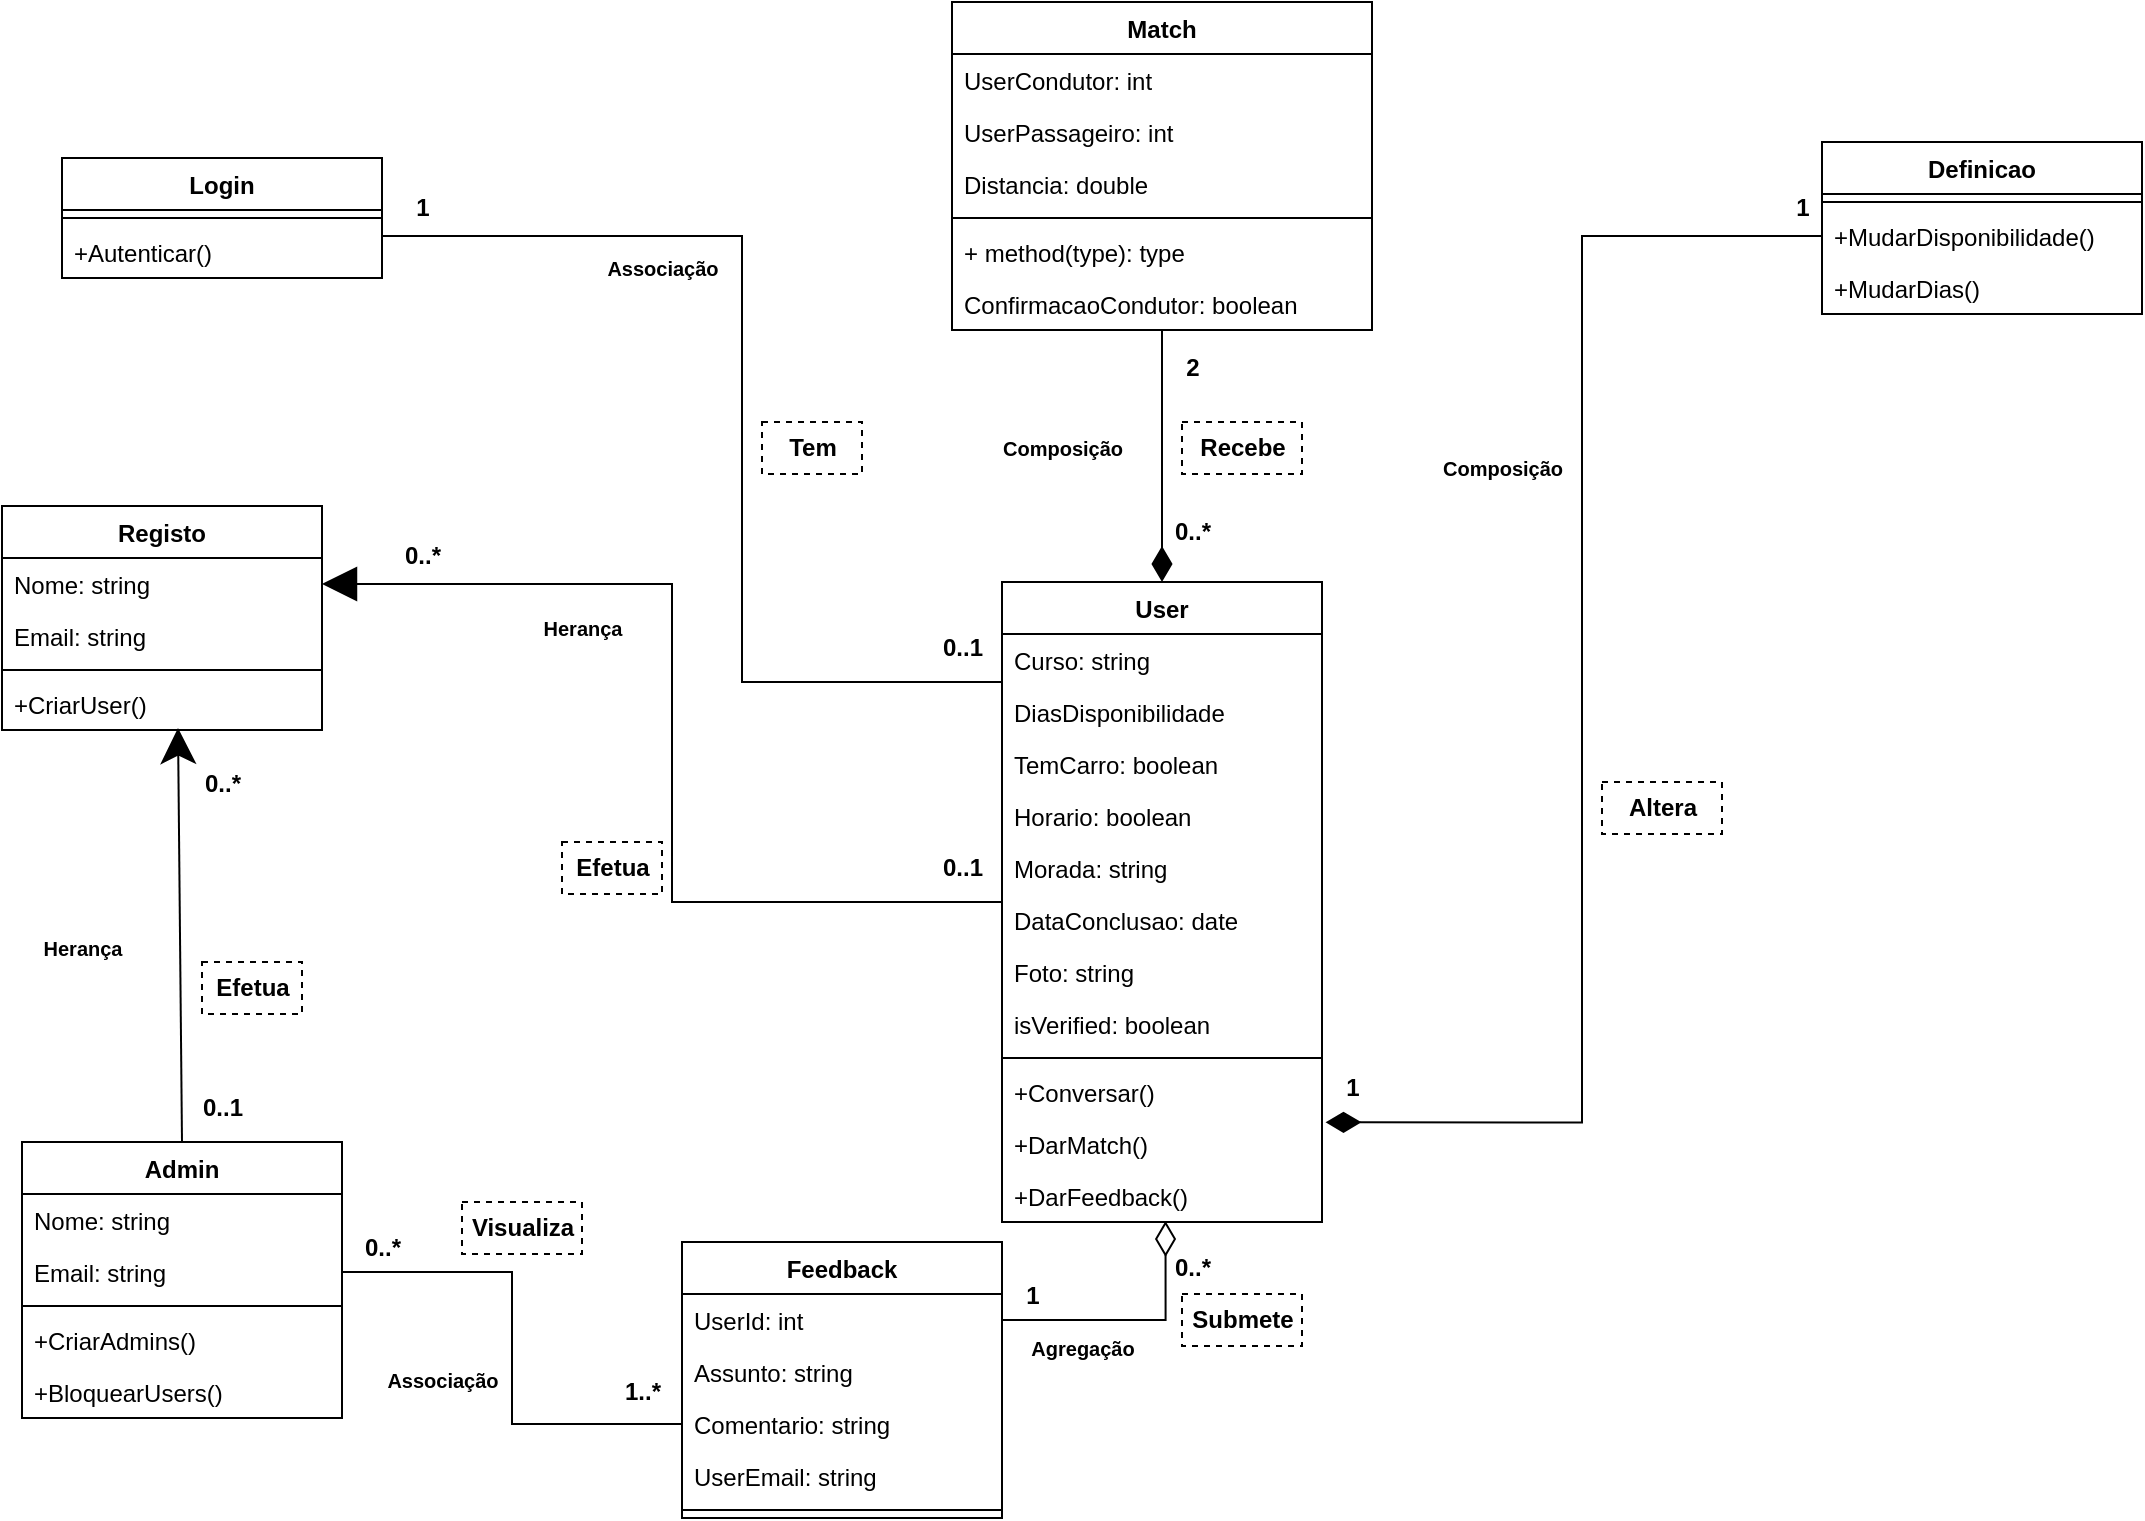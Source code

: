 <mxfile version="26.1.3">
  <diagram name="Página-1" id="2aICdjmQ5inh5_bpeno0">
    <mxGraphModel dx="1426" dy="781" grid="1" gridSize="10" guides="1" tooltips="1" connect="1" arrows="1" fold="1" page="1" pageScale="1" pageWidth="1169" pageHeight="827" background="#ffffff" math="0" shadow="0">
      <root>
        <mxCell id="0" />
        <mxCell id="1" parent="0" />
        <mxCell id="eem3aFkfKNavzUC2Dejs-1" value="Registo" style="swimlane;fontStyle=1;align=center;verticalAlign=top;childLayout=stackLayout;horizontal=1;startSize=26;horizontalStack=0;resizeParent=1;resizeParentMax=0;resizeLast=0;collapsible=1;marginBottom=0;whiteSpace=wrap;html=1;" vertex="1" parent="1">
          <mxGeometry x="30" y="262" width="160" height="112" as="geometry" />
        </mxCell>
        <mxCell id="eem3aFkfKNavzUC2Dejs-2" value="Nome: string" style="text;strokeColor=none;fillColor=none;align=left;verticalAlign=top;spacingLeft=4;spacingRight=4;overflow=hidden;rotatable=0;points=[[0,0.5],[1,0.5]];portConstraint=eastwest;whiteSpace=wrap;html=1;" vertex="1" parent="eem3aFkfKNavzUC2Dejs-1">
          <mxGeometry y="26" width="160" height="26" as="geometry" />
        </mxCell>
        <mxCell id="eem3aFkfKNavzUC2Dejs-6" value="Email: string" style="text;strokeColor=none;fillColor=none;align=left;verticalAlign=top;spacingLeft=4;spacingRight=4;overflow=hidden;rotatable=0;points=[[0,0.5],[1,0.5]];portConstraint=eastwest;whiteSpace=wrap;html=1;" vertex="1" parent="eem3aFkfKNavzUC2Dejs-1">
          <mxGeometry y="52" width="160" height="26" as="geometry" />
        </mxCell>
        <mxCell id="eem3aFkfKNavzUC2Dejs-3" value="" style="line;strokeWidth=1;fillColor=none;align=left;verticalAlign=middle;spacingTop=-1;spacingLeft=3;spacingRight=3;rotatable=0;labelPosition=right;points=[];portConstraint=eastwest;strokeColor=inherit;" vertex="1" parent="eem3aFkfKNavzUC2Dejs-1">
          <mxGeometry y="78" width="160" height="8" as="geometry" />
        </mxCell>
        <mxCell id="eem3aFkfKNavzUC2Dejs-4" value="+CriarUser()" style="text;strokeColor=none;fillColor=none;align=left;verticalAlign=top;spacingLeft=4;spacingRight=4;overflow=hidden;rotatable=0;points=[[0,0.5],[1,0.5]];portConstraint=eastwest;whiteSpace=wrap;html=1;" vertex="1" parent="eem3aFkfKNavzUC2Dejs-1">
          <mxGeometry y="86" width="160" height="26" as="geometry" />
        </mxCell>
        <mxCell id="eem3aFkfKNavzUC2Dejs-13" value="Login" style="swimlane;fontStyle=1;align=center;verticalAlign=top;childLayout=stackLayout;horizontal=1;startSize=26;horizontalStack=0;resizeParent=1;resizeParentMax=0;resizeLast=0;collapsible=1;marginBottom=0;whiteSpace=wrap;html=1;" vertex="1" parent="1">
          <mxGeometry x="60" y="88" width="160" height="60" as="geometry" />
        </mxCell>
        <mxCell id="eem3aFkfKNavzUC2Dejs-15" value="" style="line;strokeWidth=1;fillColor=none;align=left;verticalAlign=middle;spacingTop=-1;spacingLeft=3;spacingRight=3;rotatable=0;labelPosition=right;points=[];portConstraint=eastwest;strokeColor=inherit;" vertex="1" parent="eem3aFkfKNavzUC2Dejs-13">
          <mxGeometry y="26" width="160" height="8" as="geometry" />
        </mxCell>
        <mxCell id="eem3aFkfKNavzUC2Dejs-16" value="+Autenticar()" style="text;strokeColor=none;fillColor=none;align=left;verticalAlign=top;spacingLeft=4;spacingRight=4;overflow=hidden;rotatable=0;points=[[0,0.5],[1,0.5]];portConstraint=eastwest;whiteSpace=wrap;html=1;" vertex="1" parent="eem3aFkfKNavzUC2Dejs-13">
          <mxGeometry y="34" width="160" height="26" as="geometry" />
        </mxCell>
        <mxCell id="eem3aFkfKNavzUC2Dejs-23" style="edgeStyle=orthogonalEdgeStyle;rounded=0;orthogonalLoop=1;jettySize=auto;html=1;entryX=1;entryY=0.5;entryDx=0;entryDy=0;endArrow=block;endFill=1;strokeWidth=1;jumpSize=10;endSize=15;" edge="1" parent="1" source="eem3aFkfKNavzUC2Dejs-19" target="eem3aFkfKNavzUC2Dejs-2">
          <mxGeometry relative="1" as="geometry">
            <mxPoint x="190" y="405" as="targetPoint" />
          </mxGeometry>
        </mxCell>
        <mxCell id="eem3aFkfKNavzUC2Dejs-19" value="User" style="swimlane;fontStyle=1;align=center;verticalAlign=top;childLayout=stackLayout;horizontal=1;startSize=26;horizontalStack=0;resizeParent=1;resizeParentMax=0;resizeLast=0;collapsible=1;marginBottom=0;whiteSpace=wrap;html=1;" vertex="1" parent="1">
          <mxGeometry x="530" y="300" width="160" height="320" as="geometry" />
        </mxCell>
        <mxCell id="eem3aFkfKNavzUC2Dejs-70" value="Curso: string" style="text;strokeColor=none;fillColor=none;align=left;verticalAlign=top;spacingLeft=4;spacingRight=4;overflow=hidden;rotatable=0;points=[[0,0.5],[1,0.5]];portConstraint=eastwest;whiteSpace=wrap;html=1;" vertex="1" parent="eem3aFkfKNavzUC2Dejs-19">
          <mxGeometry y="26" width="160" height="26" as="geometry" />
        </mxCell>
        <mxCell id="eem3aFkfKNavzUC2Dejs-76" value="DiasDisponibilidade" style="text;strokeColor=none;fillColor=none;align=left;verticalAlign=top;spacingLeft=4;spacingRight=4;overflow=hidden;rotatable=0;points=[[0,0.5],[1,0.5]];portConstraint=eastwest;whiteSpace=wrap;html=1;" vertex="1" parent="eem3aFkfKNavzUC2Dejs-19">
          <mxGeometry y="52" width="160" height="26" as="geometry" />
        </mxCell>
        <mxCell id="eem3aFkfKNavzUC2Dejs-75" value="TemCarro: boolean" style="text;strokeColor=none;fillColor=none;align=left;verticalAlign=top;spacingLeft=4;spacingRight=4;overflow=hidden;rotatable=0;points=[[0,0.5],[1,0.5]];portConstraint=eastwest;whiteSpace=wrap;html=1;" vertex="1" parent="eem3aFkfKNavzUC2Dejs-19">
          <mxGeometry y="78" width="160" height="26" as="geometry" />
        </mxCell>
        <mxCell id="eem3aFkfKNavzUC2Dejs-74" value="Horario: boo&lt;span style=&quot;background-color: transparent; color: light-dark(rgb(0, 0, 0), rgb(255, 255, 255));&quot;&gt;lean&lt;/span&gt;" style="text;strokeColor=none;fillColor=none;align=left;verticalAlign=top;spacingLeft=4;spacingRight=4;overflow=hidden;rotatable=0;points=[[0,0.5],[1,0.5]];portConstraint=eastwest;whiteSpace=wrap;html=1;" vertex="1" parent="eem3aFkfKNavzUC2Dejs-19">
          <mxGeometry y="104" width="160" height="26" as="geometry" />
        </mxCell>
        <mxCell id="eem3aFkfKNavzUC2Dejs-73" value="Morada: string" style="text;strokeColor=none;fillColor=none;align=left;verticalAlign=top;spacingLeft=4;spacingRight=4;overflow=hidden;rotatable=0;points=[[0,0.5],[1,0.5]];portConstraint=eastwest;whiteSpace=wrap;html=1;" vertex="1" parent="eem3aFkfKNavzUC2Dejs-19">
          <mxGeometry y="130" width="160" height="26" as="geometry" />
        </mxCell>
        <mxCell id="eem3aFkfKNavzUC2Dejs-72" value="DataConclusao: date" style="text;strokeColor=none;fillColor=none;align=left;verticalAlign=top;spacingLeft=4;spacingRight=4;overflow=hidden;rotatable=0;points=[[0,0.5],[1,0.5]];portConstraint=eastwest;whiteSpace=wrap;html=1;" vertex="1" parent="eem3aFkfKNavzUC2Dejs-19">
          <mxGeometry y="156" width="160" height="26" as="geometry" />
        </mxCell>
        <mxCell id="eem3aFkfKNavzUC2Dejs-71" value="Foto: string" style="text;strokeColor=none;fillColor=none;align=left;verticalAlign=top;spacingLeft=4;spacingRight=4;overflow=hidden;rotatable=0;points=[[0,0.5],[1,0.5]];portConstraint=eastwest;whiteSpace=wrap;html=1;" vertex="1" parent="eem3aFkfKNavzUC2Dejs-19">
          <mxGeometry y="182" width="160" height="26" as="geometry" />
        </mxCell>
        <mxCell id="eem3aFkfKNavzUC2Dejs-85" value="isVerified: boolean" style="text;strokeColor=none;fillColor=none;align=left;verticalAlign=top;spacingLeft=4;spacingRight=4;overflow=hidden;rotatable=0;points=[[0,0.5],[1,0.5]];portConstraint=eastwest;whiteSpace=wrap;html=1;" vertex="1" parent="eem3aFkfKNavzUC2Dejs-19">
          <mxGeometry y="208" width="160" height="26" as="geometry" />
        </mxCell>
        <mxCell id="eem3aFkfKNavzUC2Dejs-21" value="" style="line;strokeWidth=1;fillColor=none;align=left;verticalAlign=middle;spacingTop=-1;spacingLeft=3;spacingRight=3;rotatable=0;labelPosition=right;points=[];portConstraint=eastwest;strokeColor=inherit;" vertex="1" parent="eem3aFkfKNavzUC2Dejs-19">
          <mxGeometry y="234" width="160" height="8" as="geometry" />
        </mxCell>
        <mxCell id="eem3aFkfKNavzUC2Dejs-22" value="+Conversar()" style="text;strokeColor=none;fillColor=none;align=left;verticalAlign=top;spacingLeft=4;spacingRight=4;overflow=hidden;rotatable=0;points=[[0,0.5],[1,0.5]];portConstraint=eastwest;whiteSpace=wrap;html=1;" vertex="1" parent="eem3aFkfKNavzUC2Dejs-19">
          <mxGeometry y="242" width="160" height="26" as="geometry" />
        </mxCell>
        <mxCell id="eem3aFkfKNavzUC2Dejs-24" value="+DarMatch()" style="text;strokeColor=none;fillColor=none;align=left;verticalAlign=top;spacingLeft=4;spacingRight=4;overflow=hidden;rotatable=0;points=[[0,0.5],[1,0.5]];portConstraint=eastwest;whiteSpace=wrap;html=1;" vertex="1" parent="eem3aFkfKNavzUC2Dejs-19">
          <mxGeometry y="268" width="160" height="26" as="geometry" />
        </mxCell>
        <mxCell id="eem3aFkfKNavzUC2Dejs-26" value="+DarFeedback()" style="text;strokeColor=none;fillColor=none;align=left;verticalAlign=top;spacingLeft=4;spacingRight=4;overflow=hidden;rotatable=0;points=[[0,0.5],[1,0.5]];portConstraint=eastwest;whiteSpace=wrap;html=1;" vertex="1" parent="eem3aFkfKNavzUC2Dejs-19">
          <mxGeometry y="294" width="160" height="26" as="geometry" />
        </mxCell>
        <mxCell id="eem3aFkfKNavzUC2Dejs-27" style="rounded=0;orthogonalLoop=1;jettySize=auto;html=1;endArrow=none;startFill=0;exitX=1;exitY=0.5;exitDx=0;exitDy=0;edgeStyle=orthogonalEdgeStyle;" edge="1" parent="1" target="eem3aFkfKNavzUC2Dejs-70">
          <mxGeometry relative="1" as="geometry">
            <mxPoint x="220" y="127" as="sourcePoint" />
            <Array as="points">
              <mxPoint x="400" y="127" />
              <mxPoint x="400" y="350" />
            </Array>
          </mxGeometry>
        </mxCell>
        <mxCell id="eem3aFkfKNavzUC2Dejs-77" style="rounded=0;orthogonalLoop=1;jettySize=auto;html=1;exitX=0.5;exitY=0;exitDx=0;exitDy=0;entryX=0.55;entryY=0.962;entryDx=0;entryDy=0;entryPerimeter=0;endSize=15;" edge="1" parent="1" source="eem3aFkfKNavzUC2Dejs-28" target="eem3aFkfKNavzUC2Dejs-4">
          <mxGeometry relative="1" as="geometry" />
        </mxCell>
        <mxCell id="eem3aFkfKNavzUC2Dejs-28" value="Admin" style="swimlane;fontStyle=1;align=center;verticalAlign=top;childLayout=stackLayout;horizontal=1;startSize=26;horizontalStack=0;resizeParent=1;resizeParentMax=0;resizeLast=0;collapsible=1;marginBottom=0;whiteSpace=wrap;html=1;" vertex="1" parent="1">
          <mxGeometry x="40" y="580" width="160" height="138" as="geometry" />
        </mxCell>
        <mxCell id="eem3aFkfKNavzUC2Dejs-29" value="Nome: string" style="text;strokeColor=none;fillColor=none;align=left;verticalAlign=top;spacingLeft=4;spacingRight=4;overflow=hidden;rotatable=0;points=[[0,0.5],[1,0.5]];portConstraint=eastwest;whiteSpace=wrap;html=1;" vertex="1" parent="eem3aFkfKNavzUC2Dejs-28">
          <mxGeometry y="26" width="160" height="26" as="geometry" />
        </mxCell>
        <mxCell id="eem3aFkfKNavzUC2Dejs-30" value="Email: string" style="text;strokeColor=none;fillColor=none;align=left;verticalAlign=top;spacingLeft=4;spacingRight=4;overflow=hidden;rotatable=0;points=[[0,0.5],[1,0.5]];portConstraint=eastwest;whiteSpace=wrap;html=1;" vertex="1" parent="eem3aFkfKNavzUC2Dejs-28">
          <mxGeometry y="52" width="160" height="26" as="geometry" />
        </mxCell>
        <mxCell id="eem3aFkfKNavzUC2Dejs-37" value="" style="line;strokeWidth=1;fillColor=none;align=left;verticalAlign=middle;spacingTop=-1;spacingLeft=3;spacingRight=3;rotatable=0;labelPosition=right;points=[];portConstraint=eastwest;strokeColor=inherit;" vertex="1" parent="eem3aFkfKNavzUC2Dejs-28">
          <mxGeometry y="78" width="160" height="8" as="geometry" />
        </mxCell>
        <mxCell id="eem3aFkfKNavzUC2Dejs-39" value="+CriarAdmins()" style="text;strokeColor=none;fillColor=none;align=left;verticalAlign=top;spacingLeft=4;spacingRight=4;overflow=hidden;rotatable=0;points=[[0,0.5],[1,0.5]];portConstraint=eastwest;whiteSpace=wrap;html=1;" vertex="1" parent="eem3aFkfKNavzUC2Dejs-28">
          <mxGeometry y="86" width="160" height="26" as="geometry" />
        </mxCell>
        <mxCell id="eem3aFkfKNavzUC2Dejs-38" value="+BloquearUsers()" style="text;strokeColor=none;fillColor=none;align=left;verticalAlign=top;spacingLeft=4;spacingRight=4;overflow=hidden;rotatable=0;points=[[0,0.5],[1,0.5]];portConstraint=eastwest;whiteSpace=wrap;html=1;" vertex="1" parent="eem3aFkfKNavzUC2Dejs-28">
          <mxGeometry y="112" width="160" height="26" as="geometry" />
        </mxCell>
        <mxCell id="eem3aFkfKNavzUC2Dejs-40" value="Feedback" style="swimlane;fontStyle=1;align=center;verticalAlign=top;childLayout=stackLayout;horizontal=1;startSize=26;horizontalStack=0;resizeParent=1;resizeParentMax=0;resizeLast=0;collapsible=1;marginBottom=0;whiteSpace=wrap;html=1;" vertex="1" parent="1">
          <mxGeometry x="370" y="630" width="160" height="138" as="geometry" />
        </mxCell>
        <mxCell id="eem3aFkfKNavzUC2Dejs-41" value="UserId: int" style="text;strokeColor=none;fillColor=none;align=left;verticalAlign=top;spacingLeft=4;spacingRight=4;overflow=hidden;rotatable=0;points=[[0,0.5],[1,0.5]];portConstraint=eastwest;whiteSpace=wrap;html=1;" vertex="1" parent="eem3aFkfKNavzUC2Dejs-40">
          <mxGeometry y="26" width="160" height="26" as="geometry" />
        </mxCell>
        <mxCell id="eem3aFkfKNavzUC2Dejs-46" value="Assunto: string" style="text;strokeColor=none;fillColor=none;align=left;verticalAlign=top;spacingLeft=4;spacingRight=4;overflow=hidden;rotatable=0;points=[[0,0.5],[1,0.5]];portConstraint=eastwest;whiteSpace=wrap;html=1;" vertex="1" parent="eem3aFkfKNavzUC2Dejs-40">
          <mxGeometry y="52" width="160" height="26" as="geometry" />
        </mxCell>
        <mxCell id="eem3aFkfKNavzUC2Dejs-45" value="Comentario: string" style="text;strokeColor=none;fillColor=none;align=left;verticalAlign=top;spacingLeft=4;spacingRight=4;overflow=hidden;rotatable=0;points=[[0,0.5],[1,0.5]];portConstraint=eastwest;whiteSpace=wrap;html=1;" vertex="1" parent="eem3aFkfKNavzUC2Dejs-40">
          <mxGeometry y="78" width="160" height="26" as="geometry" />
        </mxCell>
        <mxCell id="eem3aFkfKNavzUC2Dejs-44" value="UserEmail: string" style="text;strokeColor=none;fillColor=none;align=left;verticalAlign=top;spacingLeft=4;spacingRight=4;overflow=hidden;rotatable=0;points=[[0,0.5],[1,0.5]];portConstraint=eastwest;whiteSpace=wrap;html=1;" vertex="1" parent="eem3aFkfKNavzUC2Dejs-40">
          <mxGeometry y="104" width="160" height="26" as="geometry" />
        </mxCell>
        <mxCell id="eem3aFkfKNavzUC2Dejs-42" value="" style="line;strokeWidth=1;fillColor=none;align=left;verticalAlign=middle;spacingTop=-1;spacingLeft=3;spacingRight=3;rotatable=0;labelPosition=right;points=[];portConstraint=eastwest;strokeColor=inherit;" vertex="1" parent="eem3aFkfKNavzUC2Dejs-40">
          <mxGeometry y="130" width="160" height="8" as="geometry" />
        </mxCell>
        <mxCell id="eem3aFkfKNavzUC2Dejs-47" style="rounded=0;orthogonalLoop=1;jettySize=auto;html=1;exitX=1;exitY=0.5;exitDx=0;exitDy=0;endArrow=diamondThin;endFill=0;strokeWidth=1;jumpSize=10;endSize=15;edgeStyle=orthogonalEdgeStyle;entryX=0.511;entryY=0.98;entryDx=0;entryDy=0;entryPerimeter=0;" edge="1" parent="1" source="eem3aFkfKNavzUC2Dejs-41" target="eem3aFkfKNavzUC2Dejs-26">
          <mxGeometry relative="1" as="geometry" />
        </mxCell>
        <mxCell id="eem3aFkfKNavzUC2Dejs-48" style="rounded=0;orthogonalLoop=1;jettySize=auto;html=1;exitX=0;exitY=0.5;exitDx=0;exitDy=0;endArrow=none;startFill=0;entryX=1;entryY=0.5;entryDx=0;entryDy=0;edgeStyle=orthogonalEdgeStyle;" edge="1" parent="1" source="eem3aFkfKNavzUC2Dejs-45" target="eem3aFkfKNavzUC2Dejs-30">
          <mxGeometry relative="1" as="geometry" />
        </mxCell>
        <mxCell id="eem3aFkfKNavzUC2Dejs-56" style="rounded=0;orthogonalLoop=1;jettySize=auto;html=1;endArrow=diamondThin;endFill=1;strokeWidth=1;jumpSize=10;endSize=15;" edge="1" parent="1" source="eem3aFkfKNavzUC2Dejs-49" target="eem3aFkfKNavzUC2Dejs-19">
          <mxGeometry relative="1" as="geometry" />
        </mxCell>
        <mxCell id="eem3aFkfKNavzUC2Dejs-49" value="Match" style="swimlane;fontStyle=1;align=center;verticalAlign=top;childLayout=stackLayout;horizontal=1;startSize=26;horizontalStack=0;resizeParent=1;resizeParentMax=0;resizeLast=0;collapsible=1;marginBottom=0;whiteSpace=wrap;html=1;" vertex="1" parent="1">
          <mxGeometry x="505" y="10" width="210" height="164" as="geometry" />
        </mxCell>
        <mxCell id="eem3aFkfKNavzUC2Dejs-50" value="UserCondutor: int" style="text;strokeColor=none;fillColor=none;align=left;verticalAlign=top;spacingLeft=4;spacingRight=4;overflow=hidden;rotatable=0;points=[[0,0.5],[1,0.5]];portConstraint=eastwest;whiteSpace=wrap;html=1;" vertex="1" parent="eem3aFkfKNavzUC2Dejs-49">
          <mxGeometry y="26" width="210" height="26" as="geometry" />
        </mxCell>
        <mxCell id="eem3aFkfKNavzUC2Dejs-53" value="UserPassageiro: int" style="text;strokeColor=none;fillColor=none;align=left;verticalAlign=top;spacingLeft=4;spacingRight=4;overflow=hidden;rotatable=0;points=[[0,0.5],[1,0.5]];portConstraint=eastwest;whiteSpace=wrap;html=1;" vertex="1" parent="eem3aFkfKNavzUC2Dejs-49">
          <mxGeometry y="52" width="210" height="26" as="geometry" />
        </mxCell>
        <mxCell id="eem3aFkfKNavzUC2Dejs-54" value="Distancia: double" style="text;strokeColor=none;fillColor=none;align=left;verticalAlign=top;spacingLeft=4;spacingRight=4;overflow=hidden;rotatable=0;points=[[0,0.5],[1,0.5]];portConstraint=eastwest;whiteSpace=wrap;html=1;" vertex="1" parent="eem3aFkfKNavzUC2Dejs-49">
          <mxGeometry y="78" width="210" height="26" as="geometry" />
        </mxCell>
        <mxCell id="eem3aFkfKNavzUC2Dejs-51" value="" style="line;strokeWidth=1;fillColor=none;align=left;verticalAlign=middle;spacingTop=-1;spacingLeft=3;spacingRight=3;rotatable=0;labelPosition=right;points=[];portConstraint=eastwest;strokeColor=inherit;" vertex="1" parent="eem3aFkfKNavzUC2Dejs-49">
          <mxGeometry y="104" width="210" height="8" as="geometry" />
        </mxCell>
        <mxCell id="eem3aFkfKNavzUC2Dejs-52" value="+ method(type): type" style="text;strokeColor=none;fillColor=none;align=left;verticalAlign=top;spacingLeft=4;spacingRight=4;overflow=hidden;rotatable=0;points=[[0,0.5],[1,0.5]];portConstraint=eastwest;whiteSpace=wrap;html=1;" vertex="1" parent="eem3aFkfKNavzUC2Dejs-49">
          <mxGeometry y="112" width="210" height="26" as="geometry" />
        </mxCell>
        <mxCell id="eem3aFkfKNavzUC2Dejs-55" value="ConfirmacaoCondutor: boolean" style="text;strokeColor=none;fillColor=none;align=left;verticalAlign=top;spacingLeft=4;spacingRight=4;overflow=hidden;rotatable=0;points=[[0,0.5],[1,0.5]];portConstraint=eastwest;whiteSpace=wrap;html=1;" vertex="1" parent="eem3aFkfKNavzUC2Dejs-49">
          <mxGeometry y="138" width="210" height="26" as="geometry" />
        </mxCell>
        <mxCell id="eem3aFkfKNavzUC2Dejs-57" value="Definicao" style="swimlane;fontStyle=1;align=center;verticalAlign=top;childLayout=stackLayout;horizontal=1;startSize=26;horizontalStack=0;resizeParent=1;resizeParentMax=0;resizeLast=0;collapsible=1;marginBottom=0;whiteSpace=wrap;html=1;" vertex="1" parent="1">
          <mxGeometry x="940" y="80" width="160" height="86" as="geometry" />
        </mxCell>
        <mxCell id="eem3aFkfKNavzUC2Dejs-59" value="" style="line;strokeWidth=1;fillColor=none;align=left;verticalAlign=middle;spacingTop=-1;spacingLeft=3;spacingRight=3;rotatable=0;labelPosition=right;points=[];portConstraint=eastwest;strokeColor=inherit;" vertex="1" parent="eem3aFkfKNavzUC2Dejs-57">
          <mxGeometry y="26" width="160" height="8" as="geometry" />
        </mxCell>
        <mxCell id="eem3aFkfKNavzUC2Dejs-60" value="+MudarDisponibilidade()" style="text;strokeColor=none;fillColor=none;align=left;verticalAlign=top;spacingLeft=4;spacingRight=4;overflow=hidden;rotatable=0;points=[[0,0.5],[1,0.5]];portConstraint=eastwest;whiteSpace=wrap;html=1;" vertex="1" parent="eem3aFkfKNavzUC2Dejs-57">
          <mxGeometry y="34" width="160" height="26" as="geometry" />
        </mxCell>
        <mxCell id="eem3aFkfKNavzUC2Dejs-62" value="+MudarDias()" style="text;strokeColor=none;fillColor=none;align=left;verticalAlign=top;spacingLeft=4;spacingRight=4;overflow=hidden;rotatable=0;points=[[0,0.5],[1,0.5]];portConstraint=eastwest;whiteSpace=wrap;html=1;" vertex="1" parent="eem3aFkfKNavzUC2Dejs-57">
          <mxGeometry y="60" width="160" height="26" as="geometry" />
        </mxCell>
        <mxCell id="eem3aFkfKNavzUC2Dejs-63" style="edgeStyle=orthogonalEdgeStyle;rounded=0;orthogonalLoop=1;jettySize=auto;html=1;exitX=0;exitY=0.5;exitDx=0;exitDy=0;entryX=1.011;entryY=0.084;entryDx=0;entryDy=0;entryPerimeter=0;endArrow=diamondThin;endFill=1;endSize=15;" edge="1" parent="1" source="eem3aFkfKNavzUC2Dejs-60" target="eem3aFkfKNavzUC2Dejs-24">
          <mxGeometry relative="1" as="geometry" />
        </mxCell>
        <mxCell id="eem3aFkfKNavzUC2Dejs-64" value="Herança" style="text;align=center;fontStyle=1;verticalAlign=middle;spacingLeft=3;spacingRight=3;strokeColor=none;rotatable=0;points=[[0,0.5],[1,0.5]];portConstraint=eastwest;html=1;fontSize=10;" vertex="1" parent="1">
          <mxGeometry x="280" y="310" width="80" height="26" as="geometry" />
        </mxCell>
        <mxCell id="eem3aFkfKNavzUC2Dejs-65" value="Associação" style="text;align=center;fontStyle=1;verticalAlign=middle;spacingLeft=3;spacingRight=3;strokeColor=none;rotatable=0;points=[[0,0.5],[1,0.5]];portConstraint=eastwest;html=1;dashed=1;dashPattern=1 2;fontSize=10;" vertex="1" parent="1">
          <mxGeometry x="320" y="130" width="80" height="26" as="geometry" />
        </mxCell>
        <mxCell id="eem3aFkfKNavzUC2Dejs-66" value="Associação" style="text;align=center;fontStyle=1;verticalAlign=middle;spacingLeft=3;spacingRight=3;strokeColor=none;rotatable=0;points=[[0,0.5],[1,0.5]];portConstraint=eastwest;html=1;fontSize=10;" vertex="1" parent="1">
          <mxGeometry x="210" y="686" width="80" height="26" as="geometry" />
        </mxCell>
        <mxCell id="eem3aFkfKNavzUC2Dejs-67" value="Agregação" style="text;align=center;fontStyle=1;verticalAlign=middle;spacingLeft=3;spacingRight=3;strokeColor=none;rotatable=0;points=[[0,0.5],[1,0.5]];portConstraint=eastwest;html=1;fontSize=10;" vertex="1" parent="1">
          <mxGeometry x="530" y="670" width="80" height="26" as="geometry" />
        </mxCell>
        <mxCell id="eem3aFkfKNavzUC2Dejs-68" value="Composição" style="text;align=center;fontStyle=1;verticalAlign=middle;spacingLeft=3;spacingRight=3;strokeColor=none;rotatable=0;points=[[0,0.5],[1,0.5]];portConstraint=eastwest;html=1;fontSize=10;" vertex="1" parent="1">
          <mxGeometry x="740" y="230" width="80" height="26" as="geometry" />
        </mxCell>
        <mxCell id="eem3aFkfKNavzUC2Dejs-69" value="Composição" style="text;align=center;fontStyle=1;verticalAlign=middle;spacingLeft=3;spacingRight=3;strokeColor=none;rotatable=0;points=[[0,0.5],[1,0.5]];portConstraint=eastwest;html=1;fontSize=10;" vertex="1" parent="1">
          <mxGeometry x="520" y="220" width="80" height="26" as="geometry" />
        </mxCell>
        <mxCell id="eem3aFkfKNavzUC2Dejs-78" value="Herança" style="text;align=center;fontStyle=1;verticalAlign=middle;spacingLeft=3;spacingRight=3;strokeColor=none;rotatable=0;points=[[0,0.5],[1,0.5]];portConstraint=eastwest;html=1;fontSize=10;" vertex="1" parent="1">
          <mxGeometry x="30" y="470" width="80" height="26" as="geometry" />
        </mxCell>
        <mxCell id="eem3aFkfKNavzUC2Dejs-80" value="0..1" style="text;align=center;fontStyle=1;verticalAlign=middle;spacingLeft=3;spacingRight=3;strokeColor=none;rotatable=0;points=[[0,0.5],[1,0.5]];portConstraint=eastwest;html=1;" vertex="1" parent="1">
          <mxGeometry x="470" y="430" width="80" height="26" as="geometry" />
        </mxCell>
        <mxCell id="eem3aFkfKNavzUC2Dejs-81" value="0..*" style="text;align=center;fontStyle=1;verticalAlign=middle;spacingLeft=3;spacingRight=3;strokeColor=none;rotatable=0;points=[[0,0.5],[1,0.5]];portConstraint=eastwest;html=1;" vertex="1" parent="1">
          <mxGeometry x="200" y="274" width="80" height="26" as="geometry" />
        </mxCell>
        <mxCell id="eem3aFkfKNavzUC2Dejs-82" value="0..*" style="text;align=center;fontStyle=1;verticalAlign=middle;spacingLeft=3;spacingRight=3;strokeColor=none;rotatable=0;points=[[0,0.5],[1,0.5]];portConstraint=eastwest;html=1;" vertex="1" parent="1">
          <mxGeometry x="100" y="388" width="80" height="26" as="geometry" />
        </mxCell>
        <mxCell id="eem3aFkfKNavzUC2Dejs-83" value="0..1" style="text;align=center;fontStyle=1;verticalAlign=middle;spacingLeft=3;spacingRight=3;strokeColor=none;rotatable=0;points=[[0,0.5],[1,0.5]];portConstraint=eastwest;html=1;" vertex="1" parent="1">
          <mxGeometry x="100" y="550" width="80" height="26" as="geometry" />
        </mxCell>
        <mxCell id="eem3aFkfKNavzUC2Dejs-84" value="0..*" style="text;align=center;fontStyle=1;verticalAlign=middle;spacingLeft=3;spacingRight=3;strokeColor=none;rotatable=0;points=[[0,0.5],[1,0.5]];portConstraint=eastwest;html=1;" vertex="1" parent="1">
          <mxGeometry x="180" y="620" width="80" height="26" as="geometry" />
        </mxCell>
        <mxCell id="eem3aFkfKNavzUC2Dejs-86" value="1..*" style="text;align=center;fontStyle=1;verticalAlign=middle;spacingLeft=3;spacingRight=3;strokeColor=none;rotatable=0;points=[[0,0.5],[1,0.5]];portConstraint=eastwest;html=1;" vertex="1" parent="1">
          <mxGeometry x="310" y="692" width="80" height="26" as="geometry" />
        </mxCell>
        <mxCell id="eem3aFkfKNavzUC2Dejs-87" value="0..*" style="text;align=center;fontStyle=1;verticalAlign=middle;spacingLeft=3;spacingRight=3;strokeColor=none;rotatable=0;points=[[0,0.5],[1,0.5]];portConstraint=eastwest;html=1;" vertex="1" parent="1">
          <mxGeometry x="585" y="630" width="80" height="26" as="geometry" />
        </mxCell>
        <mxCell id="eem3aFkfKNavzUC2Dejs-88" value="1" style="text;align=center;fontStyle=1;verticalAlign=middle;spacingLeft=3;spacingRight=3;strokeColor=none;rotatable=0;points=[[0,0.5],[1,0.5]];portConstraint=eastwest;html=1;" vertex="1" parent="1">
          <mxGeometry x="505" y="644" width="80" height="26" as="geometry" />
        </mxCell>
        <mxCell id="eem3aFkfKNavzUC2Dejs-89" value="1" style="text;align=center;fontStyle=1;verticalAlign=middle;spacingLeft=3;spacingRight=3;strokeColor=none;rotatable=0;points=[[0,0.5],[1,0.5]];portConstraint=eastwest;html=1;" vertex="1" parent="1">
          <mxGeometry x="665" y="540" width="80" height="26" as="geometry" />
        </mxCell>
        <mxCell id="eem3aFkfKNavzUC2Dejs-90" value="1" style="text;align=center;fontStyle=1;verticalAlign=middle;spacingLeft=3;spacingRight=3;strokeColor=none;rotatable=0;points=[[0,0.5],[1,0.5]];portConstraint=eastwest;html=1;" vertex="1" parent="1">
          <mxGeometry x="890" y="100" width="80" height="26" as="geometry" />
        </mxCell>
        <mxCell id="eem3aFkfKNavzUC2Dejs-92" value="2" style="text;align=center;fontStyle=1;verticalAlign=middle;spacingLeft=3;spacingRight=3;strokeColor=none;rotatable=0;points=[[0,0.5],[1,0.5]];portConstraint=eastwest;html=1;" vertex="1" parent="1">
          <mxGeometry x="585" y="180" width="80" height="26" as="geometry" />
        </mxCell>
        <mxCell id="eem3aFkfKNavzUC2Dejs-93" value="0..*" style="text;align=center;fontStyle=1;verticalAlign=middle;spacingLeft=3;spacingRight=3;strokeColor=none;rotatable=0;points=[[0,0.5],[1,0.5]];portConstraint=eastwest;html=1;" vertex="1" parent="1">
          <mxGeometry x="585" y="262" width="80" height="26" as="geometry" />
        </mxCell>
        <mxCell id="eem3aFkfKNavzUC2Dejs-94" value="0..1" style="text;align=center;fontStyle=1;verticalAlign=middle;spacingLeft=3;spacingRight=3;strokeColor=none;rotatable=0;points=[[0,0.5],[1,0.5]];portConstraint=eastwest;html=1;" vertex="1" parent="1">
          <mxGeometry x="470" y="320" width="80" height="26" as="geometry" />
        </mxCell>
        <mxCell id="eem3aFkfKNavzUC2Dejs-95" value="1" style="text;align=center;fontStyle=1;verticalAlign=middle;spacingLeft=3;spacingRight=3;strokeColor=none;rotatable=0;points=[[0,0.5],[1,0.5]];portConstraint=eastwest;html=1;" vertex="1" parent="1">
          <mxGeometry x="200" y="100" width="80" height="26" as="geometry" />
        </mxCell>
        <mxCell id="eem3aFkfKNavzUC2Dejs-96" value="Tem" style="text;align=center;fontStyle=1;verticalAlign=middle;spacingLeft=3;spacingRight=3;strokeColor=default;rotatable=0;points=[[0,0.5],[1,0.5]];portConstraint=eastwest;html=1;dashed=1;" vertex="1" parent="1">
          <mxGeometry x="410" y="220" width="50" height="26" as="geometry" />
        </mxCell>
        <mxCell id="eem3aFkfKNavzUC2Dejs-98" style="edgeStyle=orthogonalEdgeStyle;rounded=0;orthogonalLoop=1;jettySize=auto;html=1;exitX=1;exitY=0.5;exitDx=0;exitDy=0;" edge="1" parent="1" source="eem3aFkfKNavzUC2Dejs-96" target="eem3aFkfKNavzUC2Dejs-96">
          <mxGeometry relative="1" as="geometry" />
        </mxCell>
        <mxCell id="eem3aFkfKNavzUC2Dejs-99" value="Efetua" style="text;align=center;fontStyle=1;verticalAlign=middle;spacingLeft=3;spacingRight=3;strokeColor=default;rotatable=0;points=[[0,0.5],[1,0.5]];portConstraint=eastwest;html=1;dashed=1;" vertex="1" parent="1">
          <mxGeometry x="310" y="430" width="50" height="26" as="geometry" />
        </mxCell>
        <mxCell id="eem3aFkfKNavzUC2Dejs-100" value="Efetua" style="text;align=center;fontStyle=1;verticalAlign=middle;spacingLeft=3;spacingRight=3;strokeColor=default;rotatable=0;points=[[0,0.5],[1,0.5]];portConstraint=eastwest;html=1;dashed=1;" vertex="1" parent="1">
          <mxGeometry x="130" y="490" width="50" height="26" as="geometry" />
        </mxCell>
        <mxCell id="eem3aFkfKNavzUC2Dejs-101" value="Visualiza" style="text;align=center;fontStyle=1;verticalAlign=middle;spacingLeft=3;spacingRight=3;strokeColor=default;rotatable=0;points=[[0,0.5],[1,0.5]];portConstraint=eastwest;html=1;dashed=1;" vertex="1" parent="1">
          <mxGeometry x="260" y="610" width="60" height="26" as="geometry" />
        </mxCell>
        <mxCell id="eem3aFkfKNavzUC2Dejs-102" value="Submete" style="text;align=center;fontStyle=1;verticalAlign=middle;spacingLeft=3;spacingRight=3;strokeColor=default;rotatable=0;points=[[0,0.5],[1,0.5]];portConstraint=eastwest;html=1;dashed=1;" vertex="1" parent="1">
          <mxGeometry x="620" y="656" width="60" height="26" as="geometry" />
        </mxCell>
        <mxCell id="eem3aFkfKNavzUC2Dejs-103" value="Altera" style="text;align=center;fontStyle=1;verticalAlign=middle;spacingLeft=3;spacingRight=3;strokeColor=default;rotatable=0;points=[[0,0.5],[1,0.5]];portConstraint=eastwest;html=1;dashed=1;" vertex="1" parent="1">
          <mxGeometry x="830" y="400" width="60" height="26" as="geometry" />
        </mxCell>
        <mxCell id="eem3aFkfKNavzUC2Dejs-104" value="Recebe" style="text;align=center;fontStyle=1;verticalAlign=middle;spacingLeft=3;spacingRight=3;strokeColor=default;rotatable=0;points=[[0,0.5],[1,0.5]];portConstraint=eastwest;html=1;dashed=1;" vertex="1" parent="1">
          <mxGeometry x="620" y="220" width="60" height="26" as="geometry" />
        </mxCell>
      </root>
    </mxGraphModel>
  </diagram>
</mxfile>

